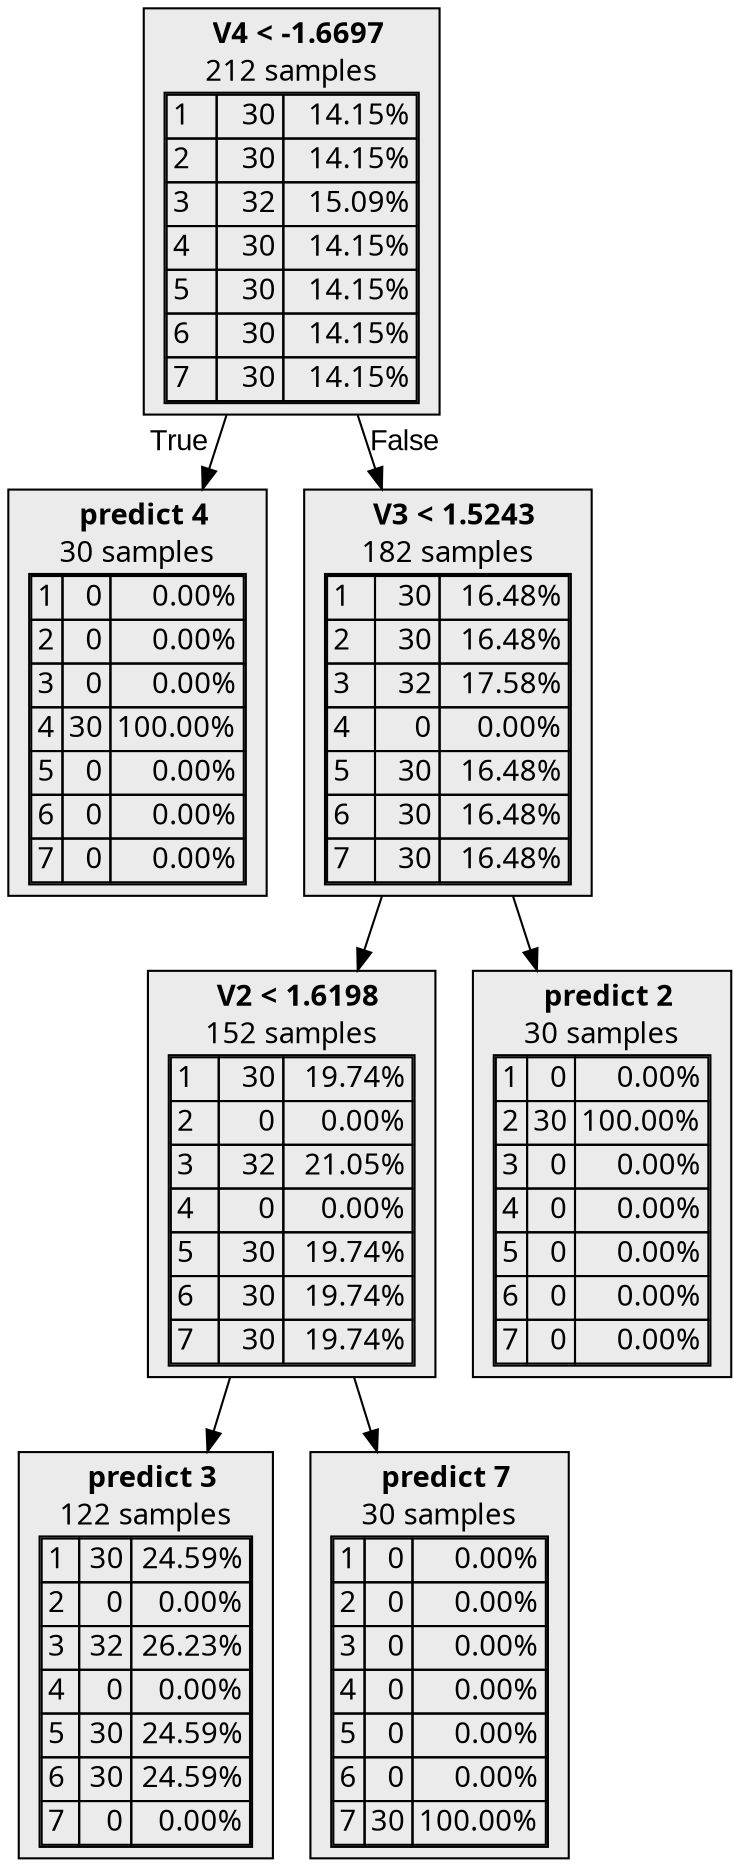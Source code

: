 digraph {
    1 [label=<  <TABLE BORDER="0" CELLPADDING="0">
      <TR>
    <TD>
      <B>V4 &lt; -1.6697</B>
    </TD>
  </TR>

    <TR>
      <TD>212 samples</TD>
    </TR>
    <TR>
  <TD>
    <TABLE CELLSPACING="0">
      
        <TR >
    <TD ALIGN="LEFT">1</TD>
    <TD ALIGN="RIGHT">30</TD>
    <TD ALIGN="RIGHT">14.15%</TD>
  </TR>
  <TR >
    <TD ALIGN="LEFT">2</TD>
    <TD ALIGN="RIGHT">30</TD>
    <TD ALIGN="RIGHT">14.15%</TD>
  </TR>
  <TR class="highlighted">
    <TD ALIGN="LEFT">3</TD>
    <TD ALIGN="RIGHT">32</TD>
    <TD ALIGN="RIGHT">15.09%</TD>
  </TR>
  <TR >
    <TD ALIGN="LEFT">4</TD>
    <TD ALIGN="RIGHT">30</TD>
    <TD ALIGN="RIGHT">14.15%</TD>
  </TR>
  <TR >
    <TD ALIGN="LEFT">5</TD>
    <TD ALIGN="RIGHT">30</TD>
    <TD ALIGN="RIGHT">14.15%</TD>
  </TR>
  <TR >
    <TD ALIGN="LEFT">6</TD>
    <TD ALIGN="RIGHT">30</TD>
    <TD ALIGN="RIGHT">14.15%</TD>
  </TR>
  <TR >
    <TD ALIGN="LEFT">7</TD>
    <TD ALIGN="RIGHT">30</TD>
    <TD ALIGN="RIGHT">14.15%</TD>
  </TR>

    </TABLE>
  </TD>
</TR>

  </TABLE>
>,fillcolor="#EBEBEB",shape=box,fontname="bold arial",style="filled"];
    1 -> 2 [labeldistance=2.5, labelangle=45, headlabel="True",fontname="arial"];
    1 -> 3 [labeldistance=2.5, labelangle=-45, headlabel="False",fontname="arial"];
    2 [label=<  <TABLE BORDER="0" CELLPADDING="0">
      <TR>
    <TD>
      <B>predict 4</B>
    </TD>
  </TR>

    <TR>
      <TD>30 samples</TD>
    </TR>
    <TR>
  <TD>
    <TABLE CELLSPACING="0">
      
        <TR >
    <TD ALIGN="LEFT">1</TD>
    <TD ALIGN="RIGHT">0</TD>
    <TD ALIGN="RIGHT">0.00%</TD>
  </TR>
  <TR >
    <TD ALIGN="LEFT">2</TD>
    <TD ALIGN="RIGHT">0</TD>
    <TD ALIGN="RIGHT">0.00%</TD>
  </TR>
  <TR >
    <TD ALIGN="LEFT">3</TD>
    <TD ALIGN="RIGHT">0</TD>
    <TD ALIGN="RIGHT">0.00%</TD>
  </TR>
  <TR class="highlighted">
    <TD ALIGN="LEFT">4</TD>
    <TD ALIGN="RIGHT">30</TD>
    <TD ALIGN="RIGHT">100.00%</TD>
  </TR>
  <TR >
    <TD ALIGN="LEFT">5</TD>
    <TD ALIGN="RIGHT">0</TD>
    <TD ALIGN="RIGHT">0.00%</TD>
  </TR>
  <TR >
    <TD ALIGN="LEFT">6</TD>
    <TD ALIGN="RIGHT">0</TD>
    <TD ALIGN="RIGHT">0.00%</TD>
  </TR>
  <TR >
    <TD ALIGN="LEFT">7</TD>
    <TD ALIGN="RIGHT">0</TD>
    <TD ALIGN="RIGHT">0.00%</TD>
  </TR>

    </TABLE>
  </TD>
</TR>

  </TABLE>
>,fillcolor="#EBEBEB",shape=box,fontname="bold arial",style="filled",color=black];
    3 [label=<  <TABLE BORDER="0" CELLPADDING="0">
      <TR>
    <TD>
      <B>V3 &lt; 1.5243</B>
    </TD>
  </TR>

    <TR>
      <TD>182 samples</TD>
    </TR>
    <TR>
  <TD>
    <TABLE CELLSPACING="0">
      
        <TR >
    <TD ALIGN="LEFT">1</TD>
    <TD ALIGN="RIGHT">30</TD>
    <TD ALIGN="RIGHT">16.48%</TD>
  </TR>
  <TR >
    <TD ALIGN="LEFT">2</TD>
    <TD ALIGN="RIGHT">30</TD>
    <TD ALIGN="RIGHT">16.48%</TD>
  </TR>
  <TR class="highlighted">
    <TD ALIGN="LEFT">3</TD>
    <TD ALIGN="RIGHT">32</TD>
    <TD ALIGN="RIGHT">17.58%</TD>
  </TR>
  <TR >
    <TD ALIGN="LEFT">4</TD>
    <TD ALIGN="RIGHT">0</TD>
    <TD ALIGN="RIGHT">0.00%</TD>
  </TR>
  <TR >
    <TD ALIGN="LEFT">5</TD>
    <TD ALIGN="RIGHT">30</TD>
    <TD ALIGN="RIGHT">16.48%</TD>
  </TR>
  <TR >
    <TD ALIGN="LEFT">6</TD>
    <TD ALIGN="RIGHT">30</TD>
    <TD ALIGN="RIGHT">16.48%</TD>
  </TR>
  <TR >
    <TD ALIGN="LEFT">7</TD>
    <TD ALIGN="RIGHT">30</TD>
    <TD ALIGN="RIGHT">16.48%</TD>
  </TR>

    </TABLE>
  </TD>
</TR>

  </TABLE>
>,fillcolor="#EBEBEB",shape=box,fontname="bold arial",style="filled"];
    3 -> 4;
    3 -> 7;
    4 [label=<  <TABLE BORDER="0" CELLPADDING="0">
      <TR>
    <TD>
      <B>V2 &lt; 1.6198</B>
    </TD>
  </TR>

    <TR>
      <TD>152 samples</TD>
    </TR>
    <TR>
  <TD>
    <TABLE CELLSPACING="0">
      
        <TR >
    <TD ALIGN="LEFT">1</TD>
    <TD ALIGN="RIGHT">30</TD>
    <TD ALIGN="RIGHT">19.74%</TD>
  </TR>
  <TR >
    <TD ALIGN="LEFT">2</TD>
    <TD ALIGN="RIGHT">0</TD>
    <TD ALIGN="RIGHT">0.00%</TD>
  </TR>
  <TR class="highlighted">
    <TD ALIGN="LEFT">3</TD>
    <TD ALIGN="RIGHT">32</TD>
    <TD ALIGN="RIGHT">21.05%</TD>
  </TR>
  <TR >
    <TD ALIGN="LEFT">4</TD>
    <TD ALIGN="RIGHT">0</TD>
    <TD ALIGN="RIGHT">0.00%</TD>
  </TR>
  <TR >
    <TD ALIGN="LEFT">5</TD>
    <TD ALIGN="RIGHT">30</TD>
    <TD ALIGN="RIGHT">19.74%</TD>
  </TR>
  <TR >
    <TD ALIGN="LEFT">6</TD>
    <TD ALIGN="RIGHT">30</TD>
    <TD ALIGN="RIGHT">19.74%</TD>
  </TR>
  <TR >
    <TD ALIGN="LEFT">7</TD>
    <TD ALIGN="RIGHT">30</TD>
    <TD ALIGN="RIGHT">19.74%</TD>
  </TR>

    </TABLE>
  </TD>
</TR>

  </TABLE>
>,fillcolor="#EBEBEB",shape=box,fontname="bold arial",style="filled"];
    4 -> 5;
    4 -> 6;
    5 [label=<  <TABLE BORDER="0" CELLPADDING="0">
      <TR>
    <TD>
      <B>predict 3</B>
    </TD>
  </TR>

    <TR>
      <TD>122 samples</TD>
    </TR>
    <TR>
  <TD>
    <TABLE CELLSPACING="0">
      
        <TR >
    <TD ALIGN="LEFT">1</TD>
    <TD ALIGN="RIGHT">30</TD>
    <TD ALIGN="RIGHT">24.59%</TD>
  </TR>
  <TR >
    <TD ALIGN="LEFT">2</TD>
    <TD ALIGN="RIGHT">0</TD>
    <TD ALIGN="RIGHT">0.00%</TD>
  </TR>
  <TR class="highlighted">
    <TD ALIGN="LEFT">3</TD>
    <TD ALIGN="RIGHT">32</TD>
    <TD ALIGN="RIGHT">26.23%</TD>
  </TR>
  <TR >
    <TD ALIGN="LEFT">4</TD>
    <TD ALIGN="RIGHT">0</TD>
    <TD ALIGN="RIGHT">0.00%</TD>
  </TR>
  <TR >
    <TD ALIGN="LEFT">5</TD>
    <TD ALIGN="RIGHT">30</TD>
    <TD ALIGN="RIGHT">24.59%</TD>
  </TR>
  <TR >
    <TD ALIGN="LEFT">6</TD>
    <TD ALIGN="RIGHT">30</TD>
    <TD ALIGN="RIGHT">24.59%</TD>
  </TR>
  <TR >
    <TD ALIGN="LEFT">7</TD>
    <TD ALIGN="RIGHT">0</TD>
    <TD ALIGN="RIGHT">0.00%</TD>
  </TR>

    </TABLE>
  </TD>
</TR>

  </TABLE>
>,fillcolor="#EBEBEB",shape=box,fontname="bold arial",style="filled",color=black];
    6 [label=<  <TABLE BORDER="0" CELLPADDING="0">
      <TR>
    <TD>
      <B>predict 7</B>
    </TD>
  </TR>

    <TR>
      <TD>30 samples</TD>
    </TR>
    <TR>
  <TD>
    <TABLE CELLSPACING="0">
      
        <TR >
    <TD ALIGN="LEFT">1</TD>
    <TD ALIGN="RIGHT">0</TD>
    <TD ALIGN="RIGHT">0.00%</TD>
  </TR>
  <TR >
    <TD ALIGN="LEFT">2</TD>
    <TD ALIGN="RIGHT">0</TD>
    <TD ALIGN="RIGHT">0.00%</TD>
  </TR>
  <TR >
    <TD ALIGN="LEFT">3</TD>
    <TD ALIGN="RIGHT">0</TD>
    <TD ALIGN="RIGHT">0.00%</TD>
  </TR>
  <TR >
    <TD ALIGN="LEFT">4</TD>
    <TD ALIGN="RIGHT">0</TD>
    <TD ALIGN="RIGHT">0.00%</TD>
  </TR>
  <TR >
    <TD ALIGN="LEFT">5</TD>
    <TD ALIGN="RIGHT">0</TD>
    <TD ALIGN="RIGHT">0.00%</TD>
  </TR>
  <TR >
    <TD ALIGN="LEFT">6</TD>
    <TD ALIGN="RIGHT">0</TD>
    <TD ALIGN="RIGHT">0.00%</TD>
  </TR>
  <TR class="highlighted">
    <TD ALIGN="LEFT">7</TD>
    <TD ALIGN="RIGHT">30</TD>
    <TD ALIGN="RIGHT">100.00%</TD>
  </TR>

    </TABLE>
  </TD>
</TR>

  </TABLE>
>,fillcolor="#EBEBEB",shape=box,fontname="bold arial",style="filled",color=black];
    7 [label=<  <TABLE BORDER="0" CELLPADDING="0">
      <TR>
    <TD>
      <B>predict 2</B>
    </TD>
  </TR>

    <TR>
      <TD>30 samples</TD>
    </TR>
    <TR>
  <TD>
    <TABLE CELLSPACING="0">
      
        <TR >
    <TD ALIGN="LEFT">1</TD>
    <TD ALIGN="RIGHT">0</TD>
    <TD ALIGN="RIGHT">0.00%</TD>
  </TR>
  <TR class="highlighted">
    <TD ALIGN="LEFT">2</TD>
    <TD ALIGN="RIGHT">30</TD>
    <TD ALIGN="RIGHT">100.00%</TD>
  </TR>
  <TR >
    <TD ALIGN="LEFT">3</TD>
    <TD ALIGN="RIGHT">0</TD>
    <TD ALIGN="RIGHT">0.00%</TD>
  </TR>
  <TR >
    <TD ALIGN="LEFT">4</TD>
    <TD ALIGN="RIGHT">0</TD>
    <TD ALIGN="RIGHT">0.00%</TD>
  </TR>
  <TR >
    <TD ALIGN="LEFT">5</TD>
    <TD ALIGN="RIGHT">0</TD>
    <TD ALIGN="RIGHT">0.00%</TD>
  </TR>
  <TR >
    <TD ALIGN="LEFT">6</TD>
    <TD ALIGN="RIGHT">0</TD>
    <TD ALIGN="RIGHT">0.00%</TD>
  </TR>
  <TR >
    <TD ALIGN="LEFT">7</TD>
    <TD ALIGN="RIGHT">0</TD>
    <TD ALIGN="RIGHT">0.00%</TD>
  </TR>

    </TABLE>
  </TD>
</TR>

  </TABLE>
>,fillcolor="#EBEBEB",shape=box,fontname="bold arial",style="filled",color=black];
}
